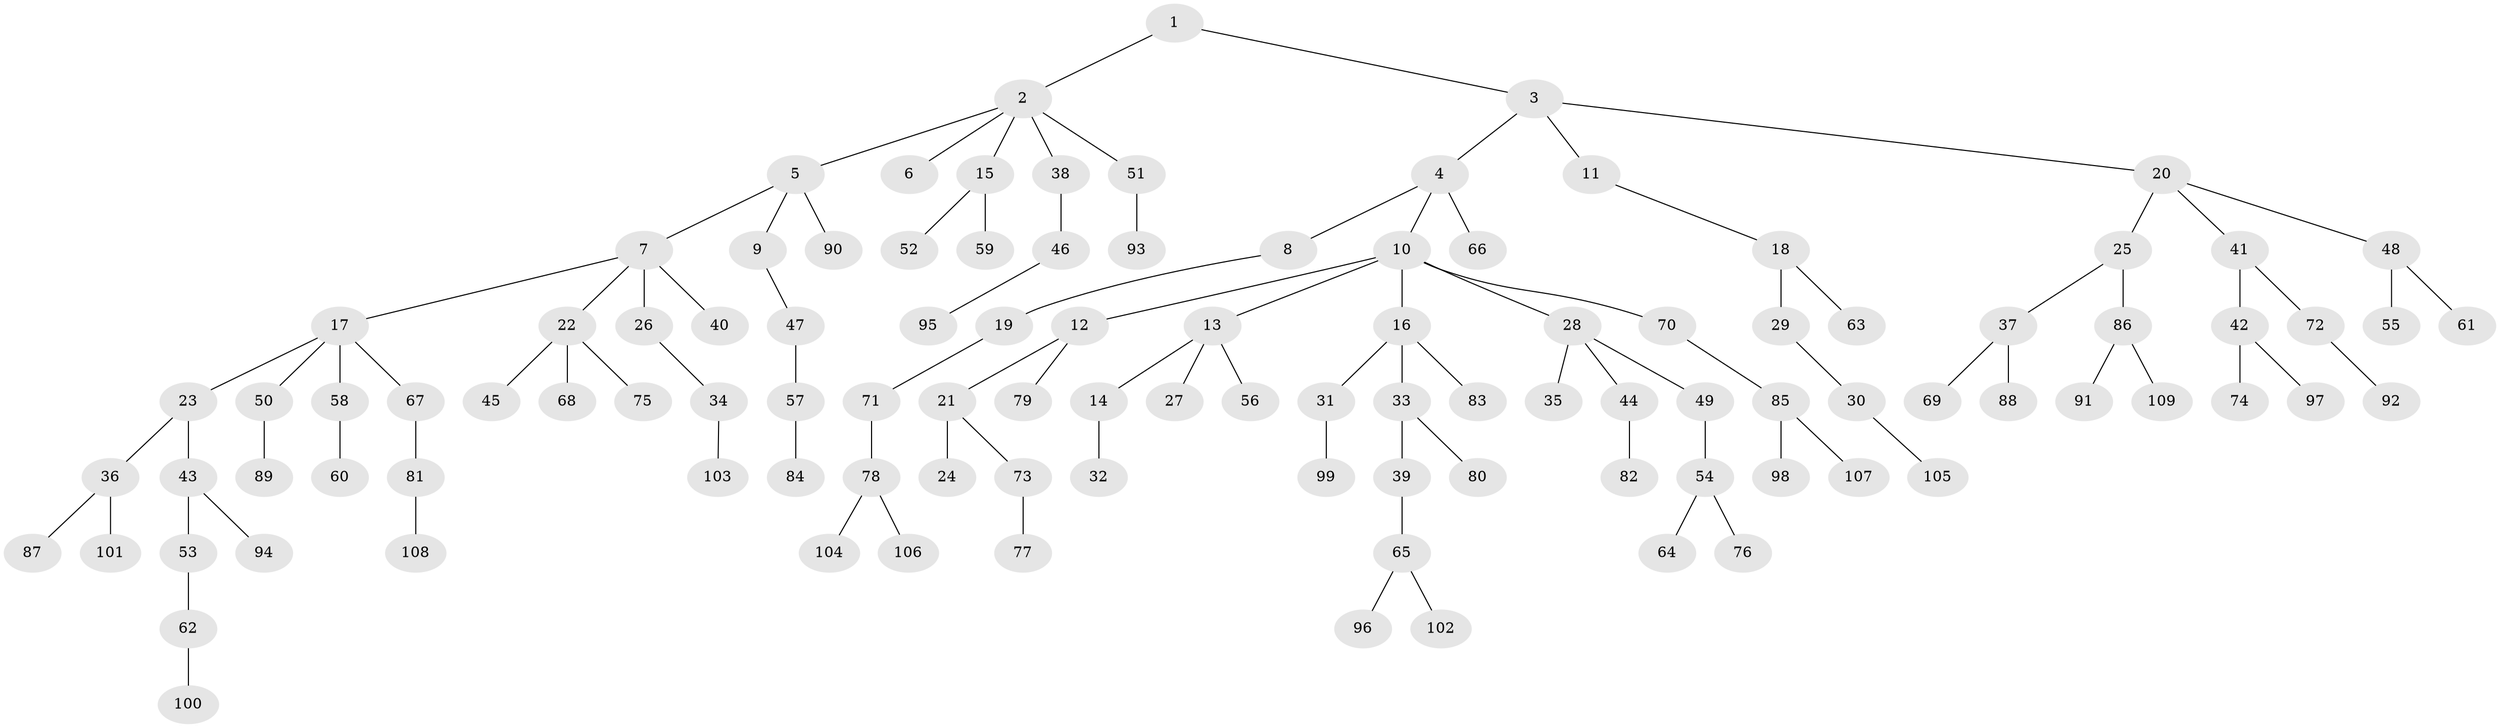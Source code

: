 // coarse degree distribution, {4: 0.06060606060606061, 3: 0.21212121212121213, 2: 0.18181818181818182, 1: 0.5151515151515151, 6: 0.030303030303030304}
// Generated by graph-tools (version 1.1) at 2025/37/03/04/25 23:37:17]
// undirected, 109 vertices, 108 edges
graph export_dot {
  node [color=gray90,style=filled];
  1;
  2;
  3;
  4;
  5;
  6;
  7;
  8;
  9;
  10;
  11;
  12;
  13;
  14;
  15;
  16;
  17;
  18;
  19;
  20;
  21;
  22;
  23;
  24;
  25;
  26;
  27;
  28;
  29;
  30;
  31;
  32;
  33;
  34;
  35;
  36;
  37;
  38;
  39;
  40;
  41;
  42;
  43;
  44;
  45;
  46;
  47;
  48;
  49;
  50;
  51;
  52;
  53;
  54;
  55;
  56;
  57;
  58;
  59;
  60;
  61;
  62;
  63;
  64;
  65;
  66;
  67;
  68;
  69;
  70;
  71;
  72;
  73;
  74;
  75;
  76;
  77;
  78;
  79;
  80;
  81;
  82;
  83;
  84;
  85;
  86;
  87;
  88;
  89;
  90;
  91;
  92;
  93;
  94;
  95;
  96;
  97;
  98;
  99;
  100;
  101;
  102;
  103;
  104;
  105;
  106;
  107;
  108;
  109;
  1 -- 2;
  1 -- 3;
  2 -- 5;
  2 -- 6;
  2 -- 15;
  2 -- 38;
  2 -- 51;
  3 -- 4;
  3 -- 11;
  3 -- 20;
  4 -- 8;
  4 -- 10;
  4 -- 66;
  5 -- 7;
  5 -- 9;
  5 -- 90;
  7 -- 17;
  7 -- 22;
  7 -- 26;
  7 -- 40;
  8 -- 19;
  9 -- 47;
  10 -- 12;
  10 -- 13;
  10 -- 16;
  10 -- 28;
  10 -- 70;
  11 -- 18;
  12 -- 21;
  12 -- 79;
  13 -- 14;
  13 -- 27;
  13 -- 56;
  14 -- 32;
  15 -- 52;
  15 -- 59;
  16 -- 31;
  16 -- 33;
  16 -- 83;
  17 -- 23;
  17 -- 50;
  17 -- 58;
  17 -- 67;
  18 -- 29;
  18 -- 63;
  19 -- 71;
  20 -- 25;
  20 -- 41;
  20 -- 48;
  21 -- 24;
  21 -- 73;
  22 -- 45;
  22 -- 68;
  22 -- 75;
  23 -- 36;
  23 -- 43;
  25 -- 37;
  25 -- 86;
  26 -- 34;
  28 -- 35;
  28 -- 44;
  28 -- 49;
  29 -- 30;
  30 -- 105;
  31 -- 99;
  33 -- 39;
  33 -- 80;
  34 -- 103;
  36 -- 87;
  36 -- 101;
  37 -- 69;
  37 -- 88;
  38 -- 46;
  39 -- 65;
  41 -- 42;
  41 -- 72;
  42 -- 74;
  42 -- 97;
  43 -- 53;
  43 -- 94;
  44 -- 82;
  46 -- 95;
  47 -- 57;
  48 -- 55;
  48 -- 61;
  49 -- 54;
  50 -- 89;
  51 -- 93;
  53 -- 62;
  54 -- 64;
  54 -- 76;
  57 -- 84;
  58 -- 60;
  62 -- 100;
  65 -- 96;
  65 -- 102;
  67 -- 81;
  70 -- 85;
  71 -- 78;
  72 -- 92;
  73 -- 77;
  78 -- 104;
  78 -- 106;
  81 -- 108;
  85 -- 98;
  85 -- 107;
  86 -- 91;
  86 -- 109;
}
